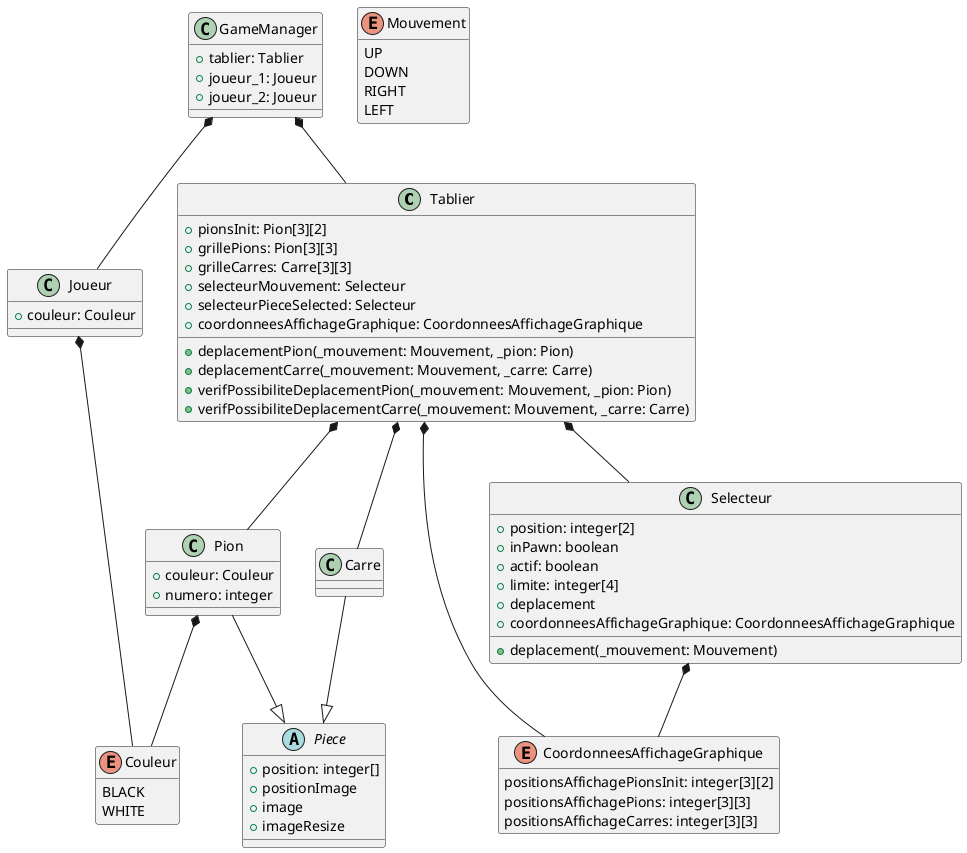 @startuml classes

class Tablier {
    +pionsInit: Pion[3][2]
    +grillePions: Pion[3][3]
    +grilleCarres: Carre[3][3]
    +selecteurMouvement: Selecteur
    +selecteurPieceSelected: Selecteur
    +coordonneesAffichageGraphique: CoordonneesAffichageGraphique
    +deplacementPion(_mouvement: Mouvement, _pion: Pion)
    +deplacementCarre(_mouvement: Mouvement, _carre: Carre)
    +verifPossibiliteDeplacementPion(_mouvement: Mouvement, _pion: Pion)
    +verifPossibiliteDeplacementCarre(_mouvement: Mouvement, _carre: Carre)
}

class Joueur {
    +couleur: Couleur
}

abstract class Piece {
    +position: integer[]
    +positionImage
    +image
    +imageResize
}

class Pion {
    +couleur: Couleur
    +numero: integer
}

class Carre {

}

class Selecteur {
    +position: integer[2]
    +inPawn: boolean
    +actif: boolean
    +limite: integer[4]
    +deplacement
    +coordonneesAffichageGraphique: CoordonneesAffichageGraphique
    +deplacement(_mouvement: Mouvement)
}

class GameManager {
    +tablier: Tablier
    +joueur_1: Joueur
    +joueur_2: Joueur

}

enum Couleur {
    BLACK
    WHITE
}
hide Couleur methods

enum Mouvement {
    UP
    DOWN
    RIGHT
    LEFT
}
hide Mouvement methods

enum CoordonneesAffichageGraphique {
    positionsAffichagePionsInit: integer[3][2]
    positionsAffichagePions: integer[3][3]
    positionsAffichageCarres: integer[3][3]
}
hide CoordonneesAffichageGraphique methods


GameManager *-- Tablier
GameManager *-- Joueur
Tablier *-- Selecteur
Tablier *-- Pion
Tablier *-- Carre
Tablier *-- CoordonneesAffichageGraphique
Selecteur *-- CoordonneesAffichageGraphique
Pion --|> Piece
Carre --|> Piece
Joueur *-- Couleur
Pion *-- Couleur

@enduml